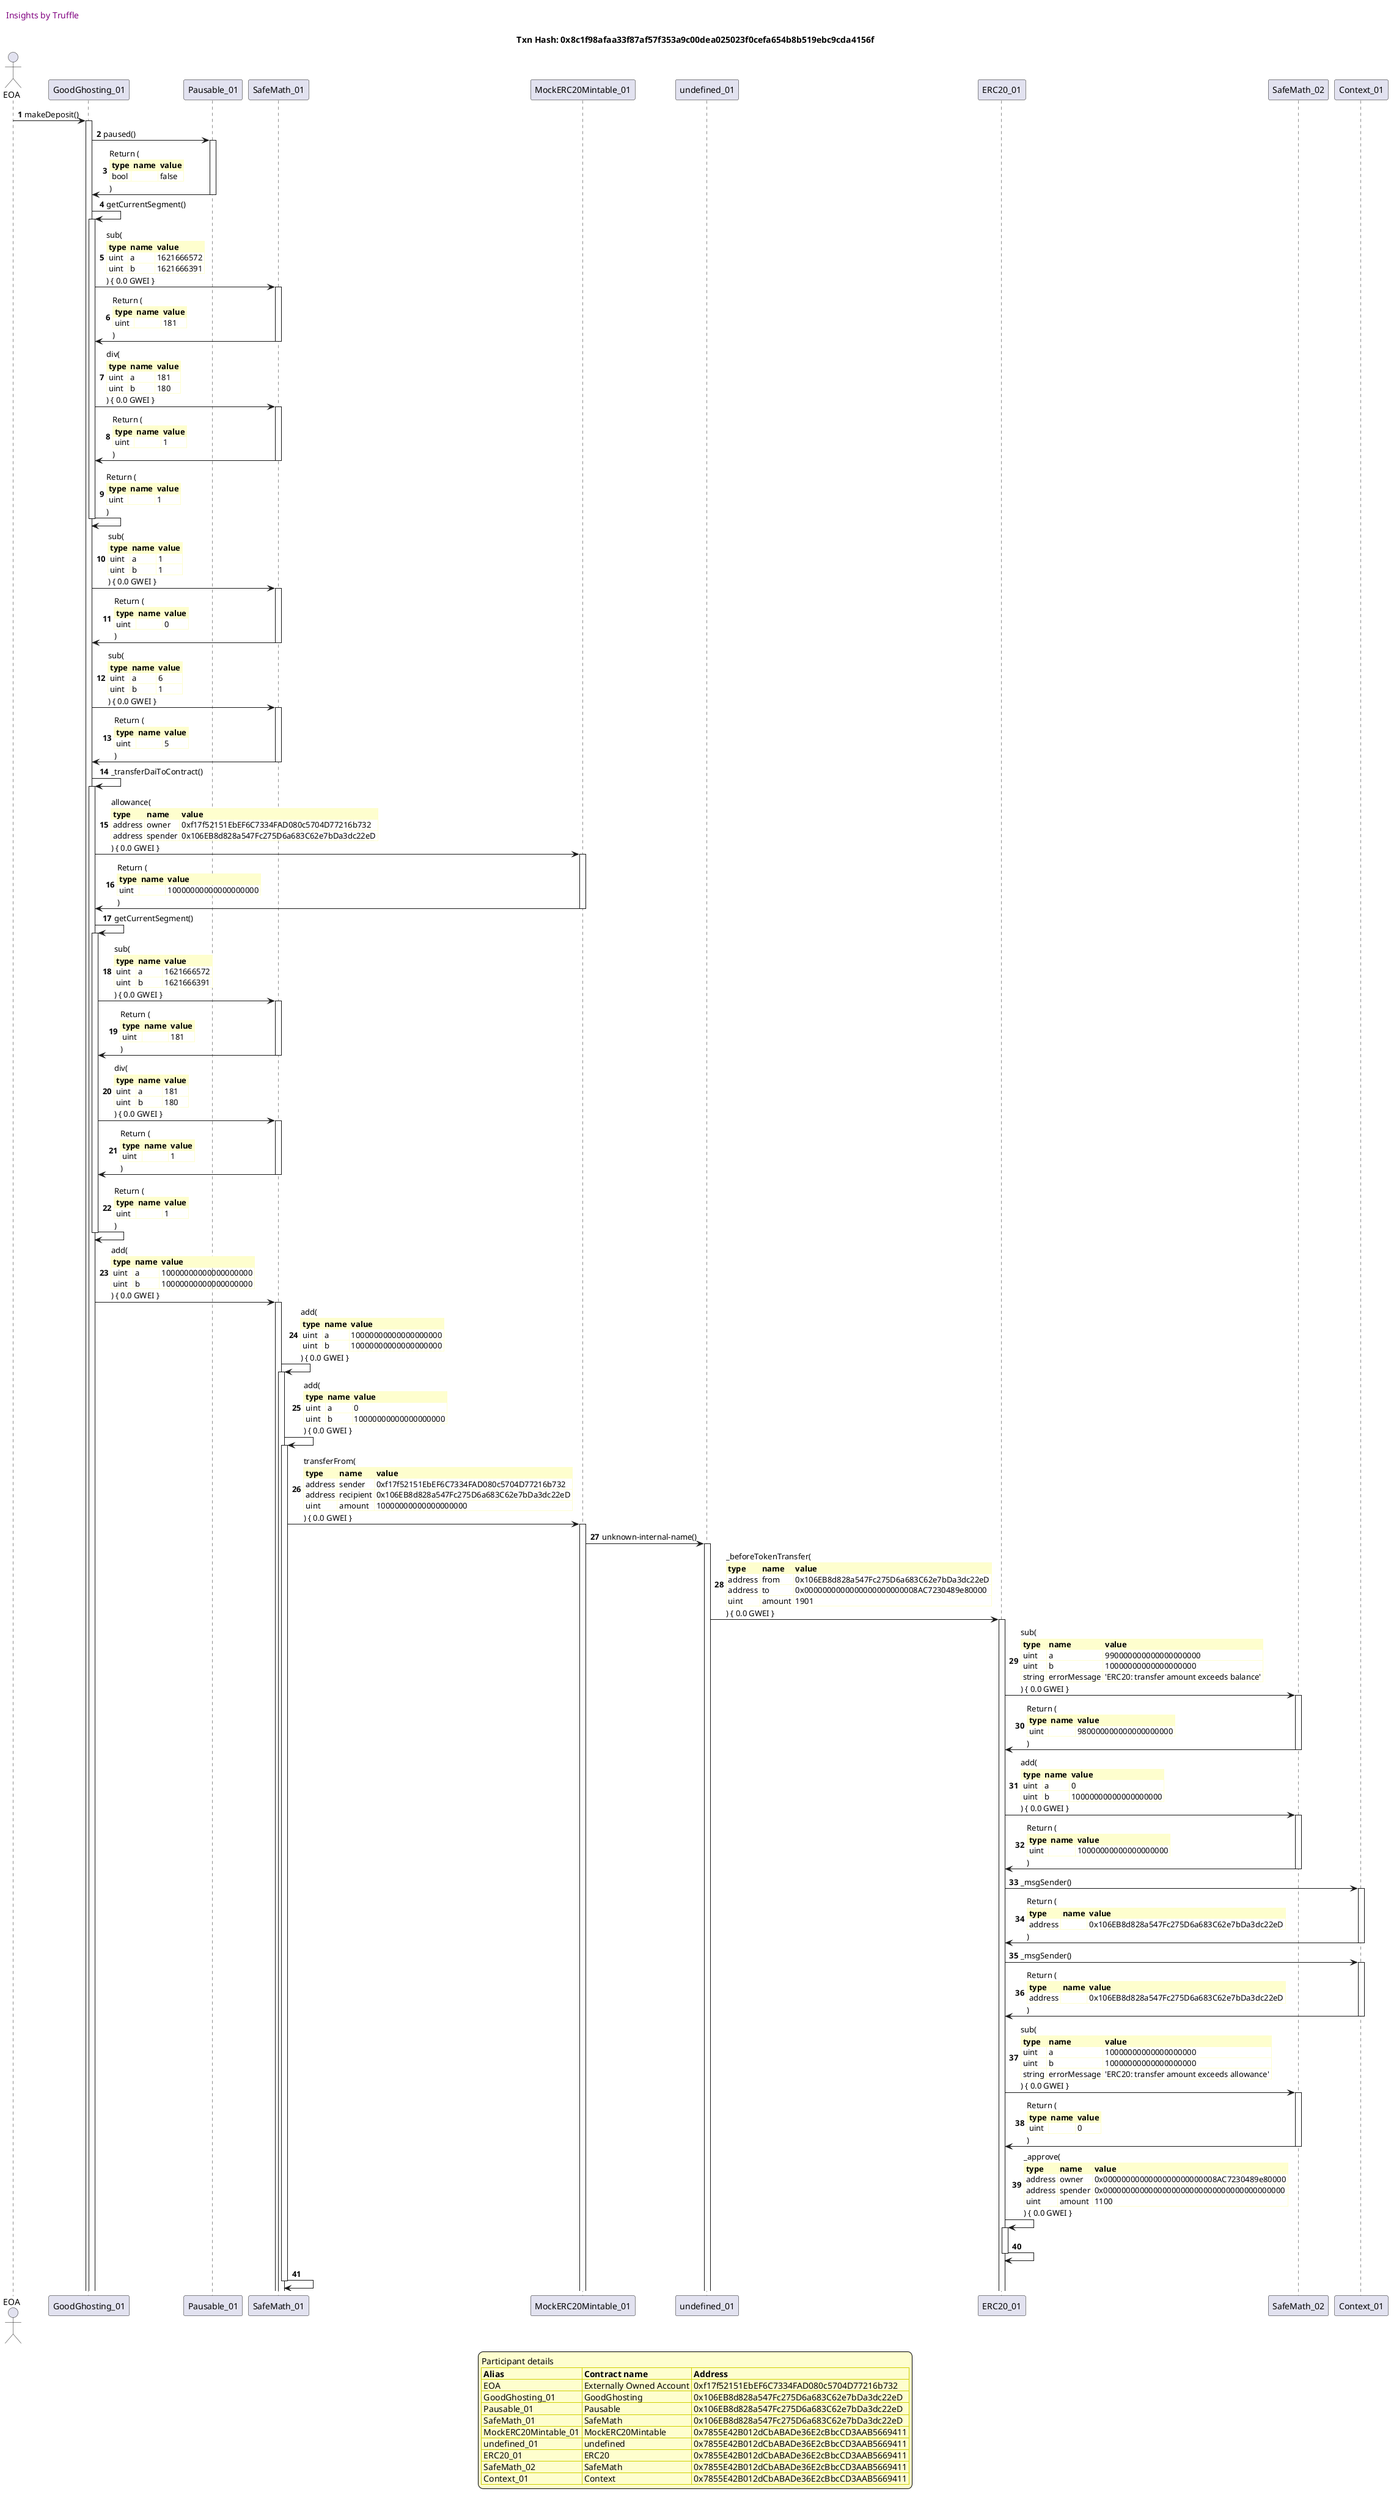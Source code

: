 

@startuml

autonumber
skinparam legendBackgroundColor #FEFECE

<style>
      header {
        HorizontalAlignment left
        FontColor purple
        FontSize 14
        Padding 10
      }
    </style>

header Insights by Truffle

title Txn Hash: 0x8c1f98afaa33f87af57f353a9c00dea025023f0cefa654b8b519ebc9cda4156f


actor EOA as "EOA"
participant GoodGhosting_01 as "GoodGhosting_01"
participant Pausable_01 as "Pausable_01"
participant SafeMath_01 as "SafeMath_01"
participant MockERC20Mintable_01 as "MockERC20Mintable_01"
participant undefined_01 as "undefined_01"
participant ERC20_01 as "ERC20_01"
participant SafeMath_02 as "SafeMath_02"
participant Context_01 as "Context_01"

"EOA" -> "GoodGhosting_01" ++: makeDeposit()
"GoodGhosting_01" -> "Pausable_01" ++: paused()
"Pausable_01" -> "GoodGhosting_01" --: Return (\n\
<#FEFECE,#FEFECE>|= type |= name |= value |\n\
| bool |  | false |\n\
)
"GoodGhosting_01" -> "GoodGhosting_01" ++: getCurrentSegment()
"GoodGhosting_01" -> "SafeMath_01" ++: sub(\n\
<#FEFECE,#FEFECE>|= type |= name |= value |\n\
| uint | a | 1621666572 |\n\
| uint | b | 1621666391 |\n\
) { 0.0 GWEI }
"SafeMath_01" -> "GoodGhosting_01" --: Return (\n\
<#FEFECE,#FEFECE>|= type |= name |= value |\n\
| uint |  | 181 |\n\
)
"GoodGhosting_01" -> "SafeMath_01" ++: div(\n\
<#FEFECE,#FEFECE>|= type |= name |= value |\n\
| uint | a | 181 |\n\
| uint | b | 180 |\n\
) { 0.0 GWEI }
"SafeMath_01" -> "GoodGhosting_01" --: Return (\n\
<#FEFECE,#FEFECE>|= type |= name |= value |\n\
| uint |  | 1 |\n\
)
"GoodGhosting_01" -> "GoodGhosting_01" --: Return (\n\
<#FEFECE,#FEFECE>|= type |= name |= value |\n\
| uint |  | 1 |\n\
)
"GoodGhosting_01" -> "SafeMath_01" ++: sub(\n\
<#FEFECE,#FEFECE>|= type |= name |= value |\n\
| uint | a | 1 |\n\
| uint | b | 1 |\n\
) { 0.0 GWEI }
"SafeMath_01" -> "GoodGhosting_01" --: Return (\n\
<#FEFECE,#FEFECE>|= type |= name |= value |\n\
| uint |  | 0 |\n\
)
"GoodGhosting_01" -> "SafeMath_01" ++: sub(\n\
<#FEFECE,#FEFECE>|= type |= name |= value |\n\
| uint | a | 6 |\n\
| uint | b | 1 |\n\
) { 0.0 GWEI }
"SafeMath_01" -> "GoodGhosting_01" --: Return (\n\
<#FEFECE,#FEFECE>|= type |= name |= value |\n\
| uint |  | 5 |\n\
)
"GoodGhosting_01" -> "GoodGhosting_01" ++: _transferDaiToContract()
"GoodGhosting_01" -> "MockERC20Mintable_01" ++: allowance(\n\
<#FEFECE,#FEFECE>|= type |= name |= value |\n\
| address | owner | 0xf17f52151EbEF6C7334FAD080c5704D77216b732 |\n\
| address | spender | 0x106EB8d828a547Fc275D6a683C62e7bDa3dc22eD |\n\
) { 0.0 GWEI }
"MockERC20Mintable_01" -> "GoodGhosting_01" --: Return (\n\
<#FEFECE,#FEFECE>|= type |= name |= value |\n\
| uint |  | 10000000000000000000 |\n\
)
"GoodGhosting_01" -> "GoodGhosting_01" ++: getCurrentSegment()
"GoodGhosting_01" -> "SafeMath_01" ++: sub(\n\
<#FEFECE,#FEFECE>|= type |= name |= value |\n\
| uint | a | 1621666572 |\n\
| uint | b | 1621666391 |\n\
) { 0.0 GWEI }
"SafeMath_01" -> "GoodGhosting_01" --: Return (\n\
<#FEFECE,#FEFECE>|= type |= name |= value |\n\
| uint |  | 181 |\n\
)
"GoodGhosting_01" -> "SafeMath_01" ++: div(\n\
<#FEFECE,#FEFECE>|= type |= name |= value |\n\
| uint | a | 181 |\n\
| uint | b | 180 |\n\
) { 0.0 GWEI }
"SafeMath_01" -> "GoodGhosting_01" --: Return (\n\
<#FEFECE,#FEFECE>|= type |= name |= value |\n\
| uint |  | 1 |\n\
)
"GoodGhosting_01" -> "GoodGhosting_01" --: Return (\n\
<#FEFECE,#FEFECE>|= type |= name |= value |\n\
| uint |  | 1 |\n\
)
"GoodGhosting_01" -> "SafeMath_01" ++: add(\n\
<#FEFECE,#FEFECE>|= type |= name |= value |\n\
| uint | a | 10000000000000000000 |\n\
| uint | b | 10000000000000000000 |\n\
) { 0.0 GWEI }
"SafeMath_01" -> "SafeMath_01" ++: add(\n\
<#FEFECE,#FEFECE>|= type |= name |= value |\n\
| uint | a | 10000000000000000000 |\n\
| uint | b | 10000000000000000000 |\n\
) { 0.0 GWEI }
"SafeMath_01" -> "SafeMath_01" ++: add(\n\
<#FEFECE,#FEFECE>|= type |= name |= value |\n\
| uint | a | 0 |\n\
| uint | b | 10000000000000000000 |\n\
) { 0.0 GWEI }
"SafeMath_01" -> "MockERC20Mintable_01" ++: transferFrom(\n\
<#FEFECE,#FEFECE>|= type |= name |= value |\n\
| address | sender | 0xf17f52151EbEF6C7334FAD080c5704D77216b732 |\n\
| address | recipient | 0x106EB8d828a547Fc275D6a683C62e7bDa3dc22eD |\n\
| uint | amount | 10000000000000000000 |\n\
) { 0.0 GWEI }
"MockERC20Mintable_01" -> "undefined_01" ++: unknown-internal-name()
"undefined_01" -> "ERC20_01" ++: _beforeTokenTransfer(\n\
<#FEFECE,#FEFECE>|= type |= name |= value |\n\
| address | from | 0x106EB8d828a547Fc275D6a683C62e7bDa3dc22eD |\n\
| address | to | 0x0000000000000000000000008AC7230489e80000 |\n\
| uint | amount | 1901 |\n\
) { 0.0 GWEI }
"ERC20_01" -> "SafeMath_02" ++: sub(\n\
<#FEFECE,#FEFECE>|= type |= name |= value |\n\
| uint | a | 990000000000000000000 |\n\
| uint | b | 10000000000000000000 |\n\
| string | errorMessage | 'ERC20: transfer amount exceeds balance' |\n\
) { 0.0 GWEI }
"SafeMath_02" -> "ERC20_01" --: Return (\n\
<#FEFECE,#FEFECE>|= type |= name |= value |\n\
| uint |  | 980000000000000000000 |\n\
)
"ERC20_01" -> "SafeMath_02" ++: add(\n\
<#FEFECE,#FEFECE>|= type |= name |= value |\n\
| uint | a | 0 |\n\
| uint | b | 10000000000000000000 |\n\
) { 0.0 GWEI }
"SafeMath_02" -> "ERC20_01" --: Return (\n\
<#FEFECE,#FEFECE>|= type |= name |= value |\n\
| uint |  | 10000000000000000000 |\n\
)
"ERC20_01" -> "Context_01" ++: _msgSender()
"Context_01" -> "ERC20_01" --: Return (\n\
<#FEFECE,#FEFECE>|= type |= name |= value |\n\
| address |  | 0x106EB8d828a547Fc275D6a683C62e7bDa3dc22eD |\n\
)
"ERC20_01" -> "Context_01" ++: _msgSender()
"Context_01" -> "ERC20_01" --: Return (\n\
<#FEFECE,#FEFECE>|= type |= name |= value |\n\
| address |  | 0x106EB8d828a547Fc275D6a683C62e7bDa3dc22eD |\n\
)
"ERC20_01" -> "SafeMath_02" ++: sub(\n\
<#FEFECE,#FEFECE>|= type |= name |= value |\n\
| uint | a | 10000000000000000000 |\n\
| uint | b | 10000000000000000000 |\n\
| string | errorMessage | 'ERC20: transfer amount exceeds allowance' |\n\
) { 0.0 GWEI }
"SafeMath_02" -> "ERC20_01" --: Return (\n\
<#FEFECE,#FEFECE>|= type |= name |= value |\n\
| uint |  | 0 |\n\
)
"ERC20_01" -> "ERC20_01" ++: _approve(\n\
<#FEFECE,#FEFECE>|= type |= name |= value |\n\
| address | owner | 0x0000000000000000000000008AC7230489e80000 |\n\
| address | spender | 0x0000000000000000000000000000000000000000 |\n\
| uint | amount | 1100 |\n\
) { 0.0 GWEI }
"ERC20_01" -> "ERC20_01" --: 
"SafeMath_01" -> "SafeMath_01" --: 

legend
Participant details
<#FEFECE,#D0D000>|= Alias |= Contract name |= Address |
<#FEFECE>| EOA | Externally Owned Account | 0xf17f52151EbEF6C7334FAD080c5704D77216b732 |
<#FEFECE>| GoodGhosting_01 | GoodGhosting | 0x106EB8d828a547Fc275D6a683C62e7bDa3dc22eD |
<#FEFECE>| Pausable_01 | Pausable | 0x106EB8d828a547Fc275D6a683C62e7bDa3dc22eD |
<#FEFECE>| SafeMath_01 | SafeMath | 0x106EB8d828a547Fc275D6a683C62e7bDa3dc22eD |
<#FEFECE>| MockERC20Mintable_01 | MockERC20Mintable | 0x7855E42B012dCbABADe36E2cBbcCD3AAB5669411 |
<#FEFECE>| undefined_01 | undefined | 0x7855E42B012dCbABADe36E2cBbcCD3AAB5669411 |
<#FEFECE>| ERC20_01 | ERC20 | 0x7855E42B012dCbABADe36E2cBbcCD3AAB5669411 |
<#FEFECE>| SafeMath_02 | SafeMath | 0x7855E42B012dCbABADe36E2cBbcCD3AAB5669411 |
<#FEFECE>| Context_01 | Context | 0x7855E42B012dCbABADe36E2cBbcCD3AAB5669411 |
endlegend

@enduml
